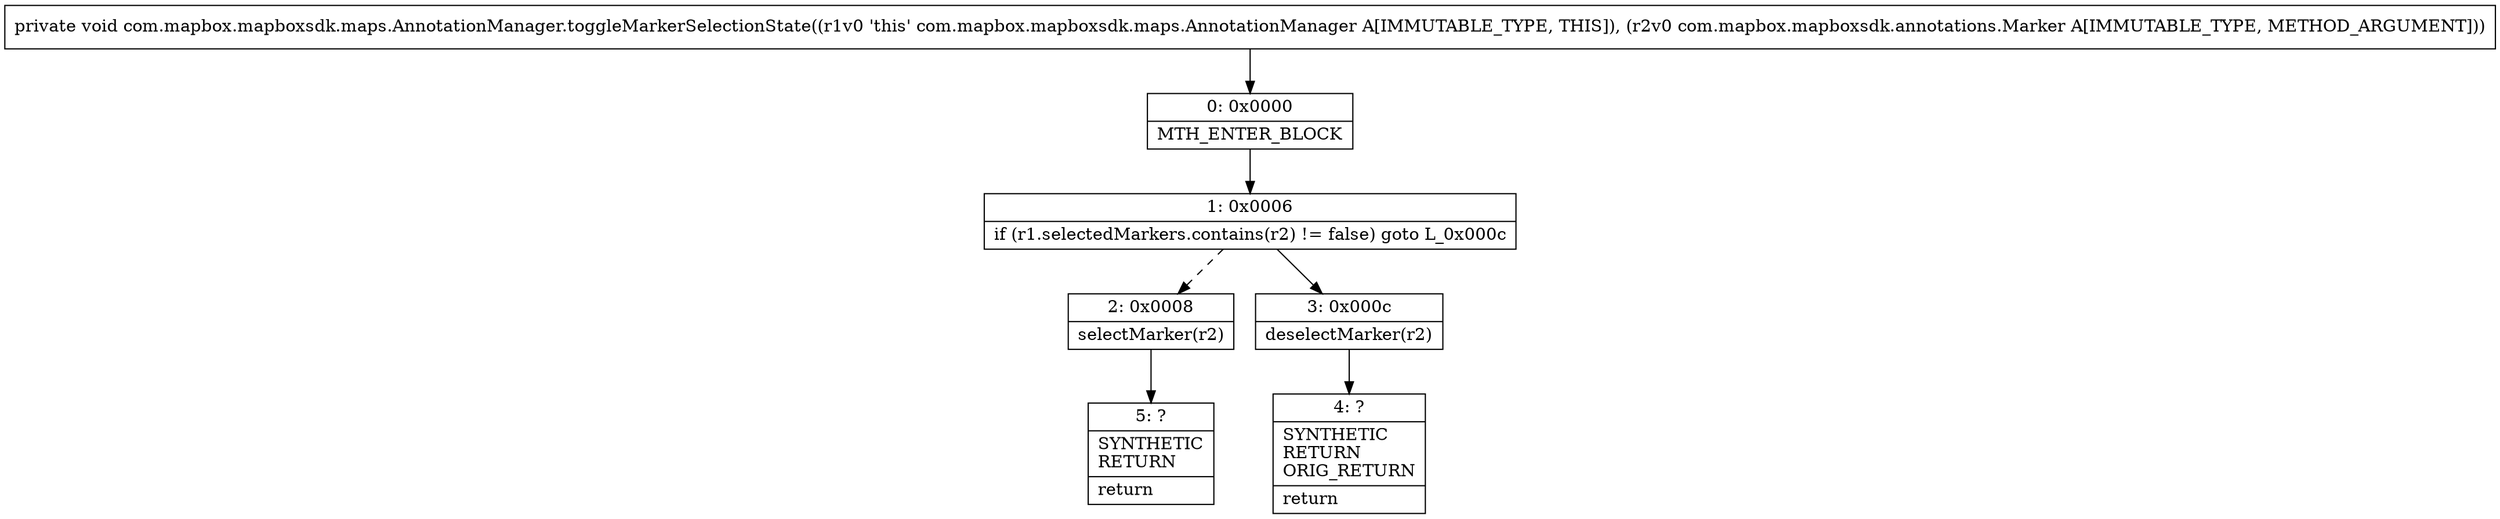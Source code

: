 digraph "CFG forcom.mapbox.mapboxsdk.maps.AnnotationManager.toggleMarkerSelectionState(Lcom\/mapbox\/mapboxsdk\/annotations\/Marker;)V" {
Node_0 [shape=record,label="{0\:\ 0x0000|MTH_ENTER_BLOCK\l}"];
Node_1 [shape=record,label="{1\:\ 0x0006|if (r1.selectedMarkers.contains(r2) != false) goto L_0x000c\l}"];
Node_2 [shape=record,label="{2\:\ 0x0008|selectMarker(r2)\l}"];
Node_3 [shape=record,label="{3\:\ 0x000c|deselectMarker(r2)\l}"];
Node_4 [shape=record,label="{4\:\ ?|SYNTHETIC\lRETURN\lORIG_RETURN\l|return\l}"];
Node_5 [shape=record,label="{5\:\ ?|SYNTHETIC\lRETURN\l|return\l}"];
MethodNode[shape=record,label="{private void com.mapbox.mapboxsdk.maps.AnnotationManager.toggleMarkerSelectionState((r1v0 'this' com.mapbox.mapboxsdk.maps.AnnotationManager A[IMMUTABLE_TYPE, THIS]), (r2v0 com.mapbox.mapboxsdk.annotations.Marker A[IMMUTABLE_TYPE, METHOD_ARGUMENT])) }"];
MethodNode -> Node_0;
Node_0 -> Node_1;
Node_1 -> Node_2[style=dashed];
Node_1 -> Node_3;
Node_2 -> Node_5;
Node_3 -> Node_4;
}

